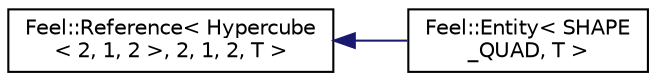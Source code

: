 digraph "Graphical Class Hierarchy"
{
 // LATEX_PDF_SIZE
  edge [fontname="Helvetica",fontsize="10",labelfontname="Helvetica",labelfontsize="10"];
  node [fontname="Helvetica",fontsize="10",shape=record];
  rankdir="LR";
  Node0 [label="Feel::Reference\< Hypercube\l\< 2, 1, 2 \>, 2, 1, 2, T \>",height=0.2,width=0.4,color="black", fillcolor="white", style="filled",URL="$classFeel_1_1Reference.html",tooltip=" "];
  Node0 -> Node1 [dir="back",color="midnightblue",fontsize="10",style="solid",fontname="Helvetica"];
  Node1 [label="Feel::Entity\< SHAPE\l_QUAD, T \>",height=0.2,width=0.4,color="black", fillcolor="white", style="filled",URL="$classFeel_1_1Entity_3_01SHAPE__QUAD_00_01T_01_4.html",tooltip=" "];
}
